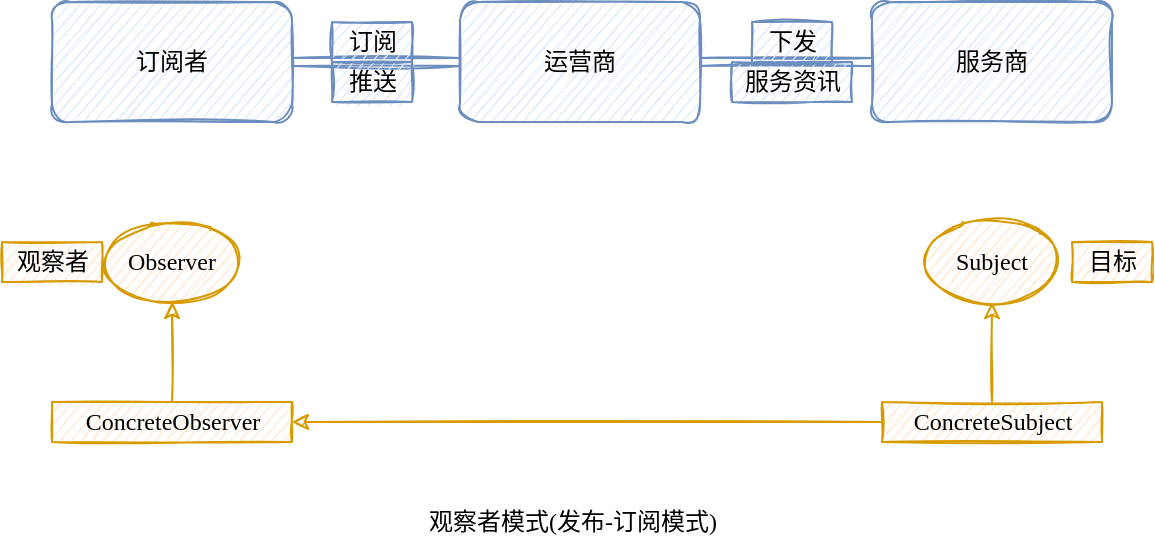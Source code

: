 <mxfile version="16.6.2" type="github">
  <diagram id="saFsAWU84htpm3-j5BaM" name="Page-1">
    <mxGraphModel dx="1038" dy="539" grid="1" gridSize="10" guides="1" tooltips="1" connect="1" arrows="1" fold="1" page="1" pageScale="1" pageWidth="827" pageHeight="1169" math="0" shadow="0">
      <root>
        <mxCell id="0" />
        <mxCell id="1" parent="0" />
        <mxCell id="50ea2xOK6Bi0hW_6VSPQ-8" style="edgeStyle=orthogonalEdgeStyle;shape=link;rounded=0;orthogonalLoop=1;jettySize=auto;html=1;exitX=1;exitY=0.5;exitDx=0;exitDy=0;entryX=0;entryY=0.5;entryDx=0;entryDy=0;fillColor=#dae8fc;strokeColor=#6c8ebf;sketch=1;fontFamily=Comic Sans MS;" edge="1" parent="1" source="50ea2xOK6Bi0hW_6VSPQ-1" target="50ea2xOK6Bi0hW_6VSPQ-2">
          <mxGeometry relative="1" as="geometry" />
        </mxCell>
        <mxCell id="50ea2xOK6Bi0hW_6VSPQ-1" value="订阅者" style="rounded=1;whiteSpace=wrap;html=1;fillColor=#dae8fc;strokeColor=#6c8ebf;sketch=1;fontFamily=Comic Sans MS;" vertex="1" parent="1">
          <mxGeometry x="90" y="240" width="120" height="60" as="geometry" />
        </mxCell>
        <mxCell id="50ea2xOK6Bi0hW_6VSPQ-9" style="edgeStyle=orthogonalEdgeStyle;shape=link;rounded=0;orthogonalLoop=1;jettySize=auto;html=1;exitX=1;exitY=0.5;exitDx=0;exitDy=0;entryX=0;entryY=0.5;entryDx=0;entryDy=0;fillColor=#dae8fc;strokeColor=#6c8ebf;sketch=1;fontFamily=Comic Sans MS;" edge="1" parent="1" source="50ea2xOK6Bi0hW_6VSPQ-2" target="50ea2xOK6Bi0hW_6VSPQ-3">
          <mxGeometry relative="1" as="geometry" />
        </mxCell>
        <mxCell id="50ea2xOK6Bi0hW_6VSPQ-2" value="运营商" style="rounded=1;whiteSpace=wrap;html=1;fillColor=#dae8fc;strokeColor=#6c8ebf;sketch=1;fontFamily=Comic Sans MS;" vertex="1" parent="1">
          <mxGeometry x="294" y="240" width="120" height="60" as="geometry" />
        </mxCell>
        <mxCell id="50ea2xOK6Bi0hW_6VSPQ-3" value="服务商" style="rounded=1;whiteSpace=wrap;html=1;fillColor=#dae8fc;strokeColor=#6c8ebf;sketch=1;fontFamily=Comic Sans MS;" vertex="1" parent="1">
          <mxGeometry x="500" y="240" width="120" height="60" as="geometry" />
        </mxCell>
        <mxCell id="50ea2xOK6Bi0hW_6VSPQ-10" value="订阅" style="text;html=1;align=center;verticalAlign=middle;resizable=0;points=[];autosize=1;strokeColor=#6c8ebf;fillColor=#dae8fc;sketch=1;fontFamily=Comic Sans MS;" vertex="1" parent="1">
          <mxGeometry x="230" y="250" width="40" height="20" as="geometry" />
        </mxCell>
        <mxCell id="50ea2xOK6Bi0hW_6VSPQ-11" value="推送" style="text;html=1;align=center;verticalAlign=middle;resizable=0;points=[];autosize=1;strokeColor=#6c8ebf;fillColor=#dae8fc;sketch=1;fontFamily=Comic Sans MS;" vertex="1" parent="1">
          <mxGeometry x="230" y="270" width="40" height="20" as="geometry" />
        </mxCell>
        <mxCell id="50ea2xOK6Bi0hW_6VSPQ-12" value="下发" style="text;html=1;align=center;verticalAlign=middle;resizable=0;points=[];autosize=1;strokeColor=#6c8ebf;fillColor=#dae8fc;sketch=1;fontFamily=Comic Sans MS;" vertex="1" parent="1">
          <mxGeometry x="440" y="250" width="40" height="20" as="geometry" />
        </mxCell>
        <mxCell id="50ea2xOK6Bi0hW_6VSPQ-13" value="服务资讯" style="text;html=1;align=center;verticalAlign=middle;resizable=0;points=[];autosize=1;strokeColor=#6c8ebf;fillColor=#dae8fc;sketch=1;fontFamily=Comic Sans MS;" vertex="1" parent="1">
          <mxGeometry x="430" y="270" width="60" height="20" as="geometry" />
        </mxCell>
        <mxCell id="50ea2xOK6Bi0hW_6VSPQ-14" value="观察者" style="text;html=1;align=center;verticalAlign=middle;resizable=0;points=[];autosize=1;strokeColor=#d79b00;fillColor=#ffe6cc;sketch=1;fontFamily=Comic Sans MS;" vertex="1" parent="1">
          <mxGeometry x="65" y="360" width="50" height="20" as="geometry" />
        </mxCell>
        <mxCell id="50ea2xOK6Bi0hW_6VSPQ-17" value="Observer" style="ellipse;whiteSpace=wrap;html=1;fillColor=#ffe6cc;strokeColor=#d79b00;sketch=1;fontFamily=Comic Sans MS;" vertex="1" parent="1">
          <mxGeometry x="115" y="350" width="70" height="40" as="geometry" />
        </mxCell>
        <mxCell id="50ea2xOK6Bi0hW_6VSPQ-22" value="" style="edgeStyle=orthogonalEdgeStyle;rounded=0;orthogonalLoop=1;jettySize=auto;html=1;fillColor=#ffe6cc;strokeColor=#d79b00;sketch=1;fontFamily=Comic Sans MS;" edge="1" parent="1" source="50ea2xOK6Bi0hW_6VSPQ-21" target="50ea2xOK6Bi0hW_6VSPQ-17">
          <mxGeometry relative="1" as="geometry" />
        </mxCell>
        <mxCell id="50ea2xOK6Bi0hW_6VSPQ-21" value="ConcreteObserver" style="text;html=1;align=center;verticalAlign=middle;resizable=0;points=[];autosize=1;strokeColor=#d79b00;fillColor=#ffe6cc;sketch=1;fontFamily=Comic Sans MS;" vertex="1" parent="1">
          <mxGeometry x="90" y="440" width="120" height="20" as="geometry" />
        </mxCell>
        <mxCell id="50ea2xOK6Bi0hW_6VSPQ-23" value="Subject" style="ellipse;whiteSpace=wrap;html=1;fillColor=#ffe6cc;strokeColor=#d79b00;sketch=1;fontFamily=Comic Sans MS;" vertex="1" parent="1">
          <mxGeometry x="525" y="350" width="70" height="40" as="geometry" />
        </mxCell>
        <mxCell id="50ea2xOK6Bi0hW_6VSPQ-24" value="目标" style="text;html=1;align=center;verticalAlign=middle;resizable=0;points=[];autosize=1;strokeColor=#d79b00;fillColor=#ffe6cc;sketch=1;fontFamily=Comic Sans MS;" vertex="1" parent="1">
          <mxGeometry x="600" y="360" width="40" height="20" as="geometry" />
        </mxCell>
        <mxCell id="50ea2xOK6Bi0hW_6VSPQ-26" value="" style="edgeStyle=orthogonalEdgeStyle;rounded=0;orthogonalLoop=1;jettySize=auto;html=1;fillColor=#ffe6cc;strokeColor=#d79b00;sketch=1;fontFamily=Comic Sans MS;" edge="1" parent="1" source="50ea2xOK6Bi0hW_6VSPQ-25" target="50ea2xOK6Bi0hW_6VSPQ-23">
          <mxGeometry relative="1" as="geometry" />
        </mxCell>
        <mxCell id="50ea2xOK6Bi0hW_6VSPQ-29" style="edgeStyle=orthogonalEdgeStyle;rounded=0;orthogonalLoop=1;jettySize=auto;html=1;fillColor=#ffe6cc;strokeColor=#d79b00;sketch=1;fontFamily=Comic Sans MS;" edge="1" parent="1" source="50ea2xOK6Bi0hW_6VSPQ-25" target="50ea2xOK6Bi0hW_6VSPQ-21">
          <mxGeometry relative="1" as="geometry">
            <mxPoint x="220" y="449" as="targetPoint" />
          </mxGeometry>
        </mxCell>
        <mxCell id="50ea2xOK6Bi0hW_6VSPQ-25" value="ConcreteSubject" style="text;html=1;align=center;verticalAlign=middle;resizable=0;points=[];autosize=1;strokeColor=#d79b00;fillColor=#ffe6cc;sketch=1;fontFamily=Comic Sans MS;" vertex="1" parent="1">
          <mxGeometry x="505" y="440" width="110" height="20" as="geometry" />
        </mxCell>
        <mxCell id="50ea2xOK6Bi0hW_6VSPQ-30" value="观察者模式(发布-订阅模式)" style="text;html=1;align=center;verticalAlign=middle;resizable=0;points=[];autosize=1;strokeColor=none;fillColor=none;fontFamily=Comic Sans MS;" vertex="1" parent="1">
          <mxGeometry x="270" y="490" width="160" height="20" as="geometry" />
        </mxCell>
      </root>
    </mxGraphModel>
  </diagram>
</mxfile>

